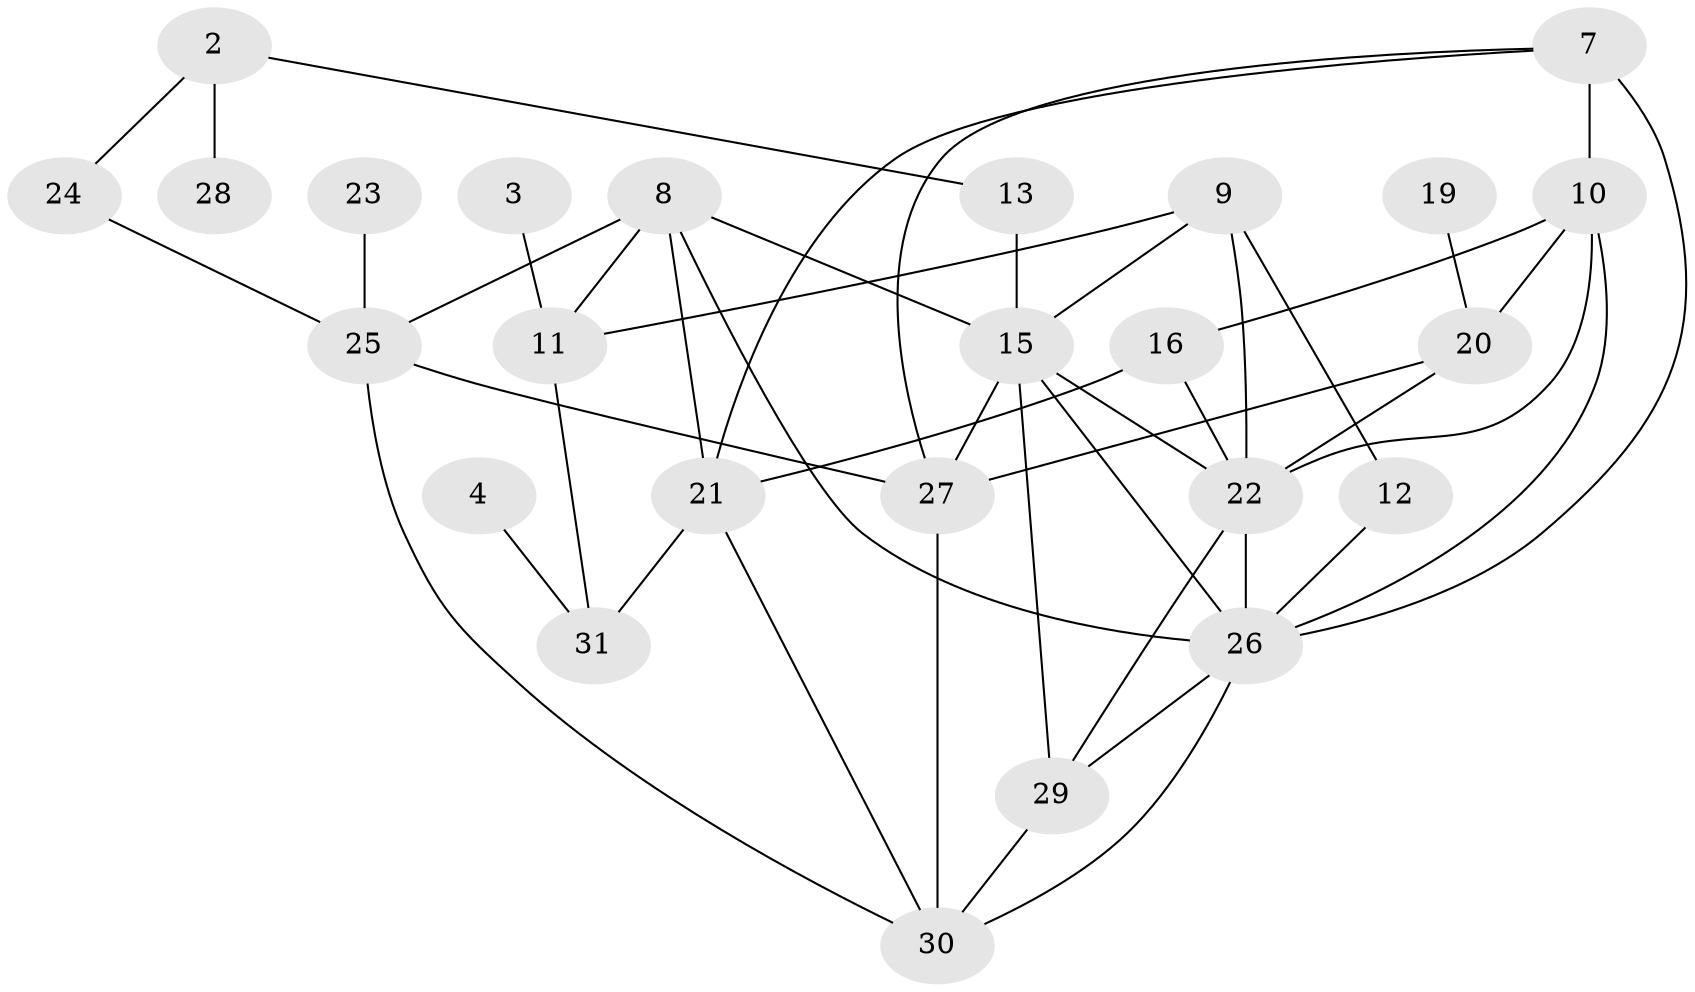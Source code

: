 // original degree distribution, {3: 0.24193548387096775, 0: 0.08064516129032258, 4: 0.1935483870967742, 1: 0.1774193548387097, 2: 0.14516129032258066, 7: 0.03225806451612903, 5: 0.0967741935483871, 6: 0.03225806451612903}
// Generated by graph-tools (version 1.1) at 2025/35/03/04/25 23:35:43]
// undirected, 25 vertices, 46 edges
graph export_dot {
  node [color=gray90,style=filled];
  2;
  3;
  4;
  7;
  8;
  9;
  10;
  11;
  12;
  13;
  15;
  16;
  19;
  20;
  21;
  22;
  23;
  24;
  25;
  26;
  27;
  28;
  29;
  30;
  31;
  2 -- 13 [weight=1.0];
  2 -- 24 [weight=1.0];
  2 -- 28 [weight=1.0];
  3 -- 11 [weight=1.0];
  4 -- 31 [weight=1.0];
  7 -- 10 [weight=2.0];
  7 -- 21 [weight=1.0];
  7 -- 26 [weight=1.0];
  7 -- 27 [weight=1.0];
  8 -- 11 [weight=1.0];
  8 -- 15 [weight=1.0];
  8 -- 21 [weight=1.0];
  8 -- 25 [weight=1.0];
  8 -- 26 [weight=1.0];
  9 -- 11 [weight=1.0];
  9 -- 12 [weight=1.0];
  9 -- 15 [weight=1.0];
  9 -- 22 [weight=1.0];
  10 -- 16 [weight=1.0];
  10 -- 20 [weight=1.0];
  10 -- 22 [weight=2.0];
  10 -- 26 [weight=1.0];
  11 -- 31 [weight=1.0];
  12 -- 26 [weight=1.0];
  13 -- 15 [weight=2.0];
  15 -- 22 [weight=1.0];
  15 -- 26 [weight=1.0];
  15 -- 27 [weight=3.0];
  15 -- 29 [weight=1.0];
  16 -- 21 [weight=1.0];
  16 -- 22 [weight=1.0];
  19 -- 20 [weight=1.0];
  20 -- 22 [weight=1.0];
  20 -- 27 [weight=1.0];
  21 -- 30 [weight=1.0];
  21 -- 31 [weight=1.0];
  22 -- 26 [weight=1.0];
  22 -- 29 [weight=1.0];
  23 -- 25 [weight=1.0];
  24 -- 25 [weight=1.0];
  25 -- 27 [weight=1.0];
  25 -- 30 [weight=2.0];
  26 -- 29 [weight=1.0];
  26 -- 30 [weight=1.0];
  27 -- 30 [weight=2.0];
  29 -- 30 [weight=3.0];
}
